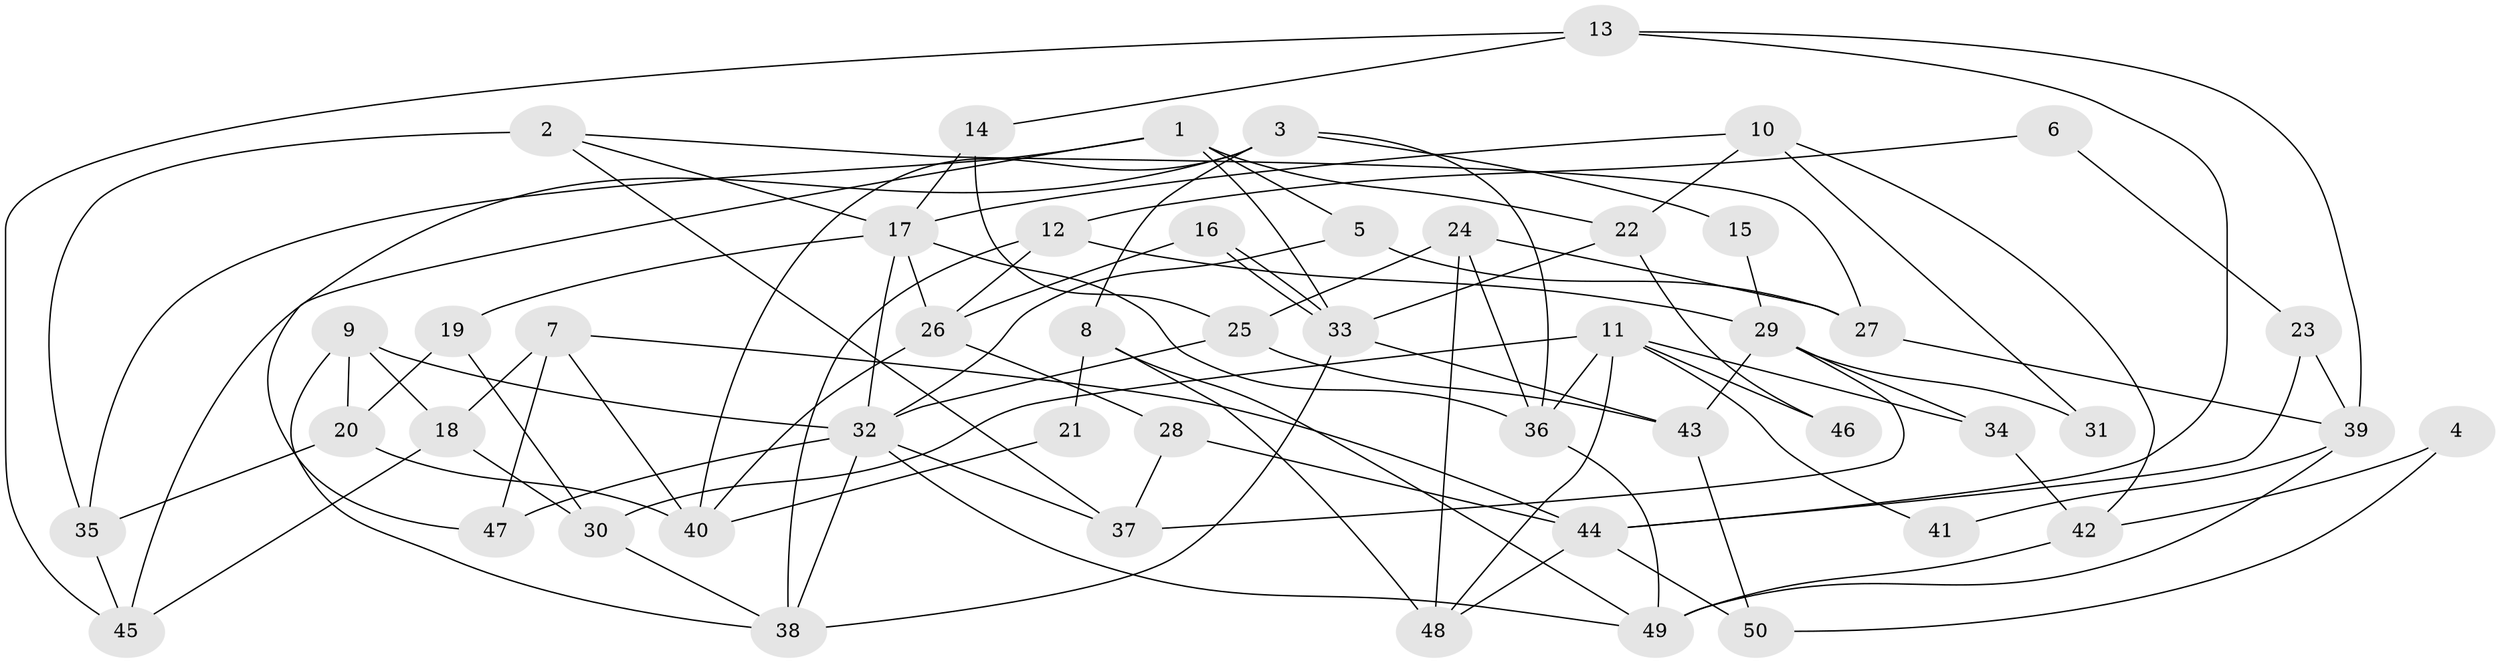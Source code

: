 // coarse degree distribution, {7: 0.15, 2: 0.15, 3: 0.1, 9: 0.1, 4: 0.1, 10: 0.1, 5: 0.2, 12: 0.05, 1: 0.05}
// Generated by graph-tools (version 1.1) at 2025/18/03/04/25 18:18:38]
// undirected, 50 vertices, 100 edges
graph export_dot {
graph [start="1"]
  node [color=gray90,style=filled];
  1;
  2;
  3;
  4;
  5;
  6;
  7;
  8;
  9;
  10;
  11;
  12;
  13;
  14;
  15;
  16;
  17;
  18;
  19;
  20;
  21;
  22;
  23;
  24;
  25;
  26;
  27;
  28;
  29;
  30;
  31;
  32;
  33;
  34;
  35;
  36;
  37;
  38;
  39;
  40;
  41;
  42;
  43;
  44;
  45;
  46;
  47;
  48;
  49;
  50;
  1 -- 47;
  1 -- 22;
  1 -- 5;
  1 -- 33;
  1 -- 35;
  2 -- 17;
  2 -- 35;
  2 -- 27;
  2 -- 37;
  3 -- 40;
  3 -- 36;
  3 -- 8;
  3 -- 15;
  3 -- 45;
  4 -- 42;
  4 -- 50;
  5 -- 32;
  5 -- 27;
  6 -- 23;
  6 -- 12;
  7 -- 18;
  7 -- 44;
  7 -- 40;
  7 -- 47;
  8 -- 49;
  8 -- 21;
  8 -- 48;
  9 -- 38;
  9 -- 32;
  9 -- 18;
  9 -- 20;
  10 -- 17;
  10 -- 42;
  10 -- 22;
  10 -- 31;
  11 -- 30;
  11 -- 48;
  11 -- 34;
  11 -- 36;
  11 -- 41;
  11 -- 46;
  12 -- 29;
  12 -- 38;
  12 -- 26;
  13 -- 39;
  13 -- 44;
  13 -- 14;
  13 -- 45;
  14 -- 17;
  14 -- 25;
  15 -- 29;
  16 -- 26;
  16 -- 33;
  16 -- 33;
  17 -- 26;
  17 -- 19;
  17 -- 32;
  17 -- 36;
  18 -- 45;
  18 -- 30;
  19 -- 30;
  19 -- 20;
  20 -- 35;
  20 -- 40;
  21 -- 40;
  22 -- 33;
  22 -- 46;
  23 -- 39;
  23 -- 44;
  24 -- 36;
  24 -- 27;
  24 -- 25;
  24 -- 48;
  25 -- 32;
  25 -- 43;
  26 -- 40;
  26 -- 28;
  27 -- 39;
  28 -- 37;
  28 -- 44;
  29 -- 37;
  29 -- 43;
  29 -- 31;
  29 -- 34;
  30 -- 38;
  32 -- 37;
  32 -- 38;
  32 -- 47;
  32 -- 49;
  33 -- 38;
  33 -- 43;
  34 -- 42;
  35 -- 45;
  36 -- 49;
  39 -- 49;
  39 -- 41;
  42 -- 49;
  43 -- 50;
  44 -- 48;
  44 -- 50;
}
